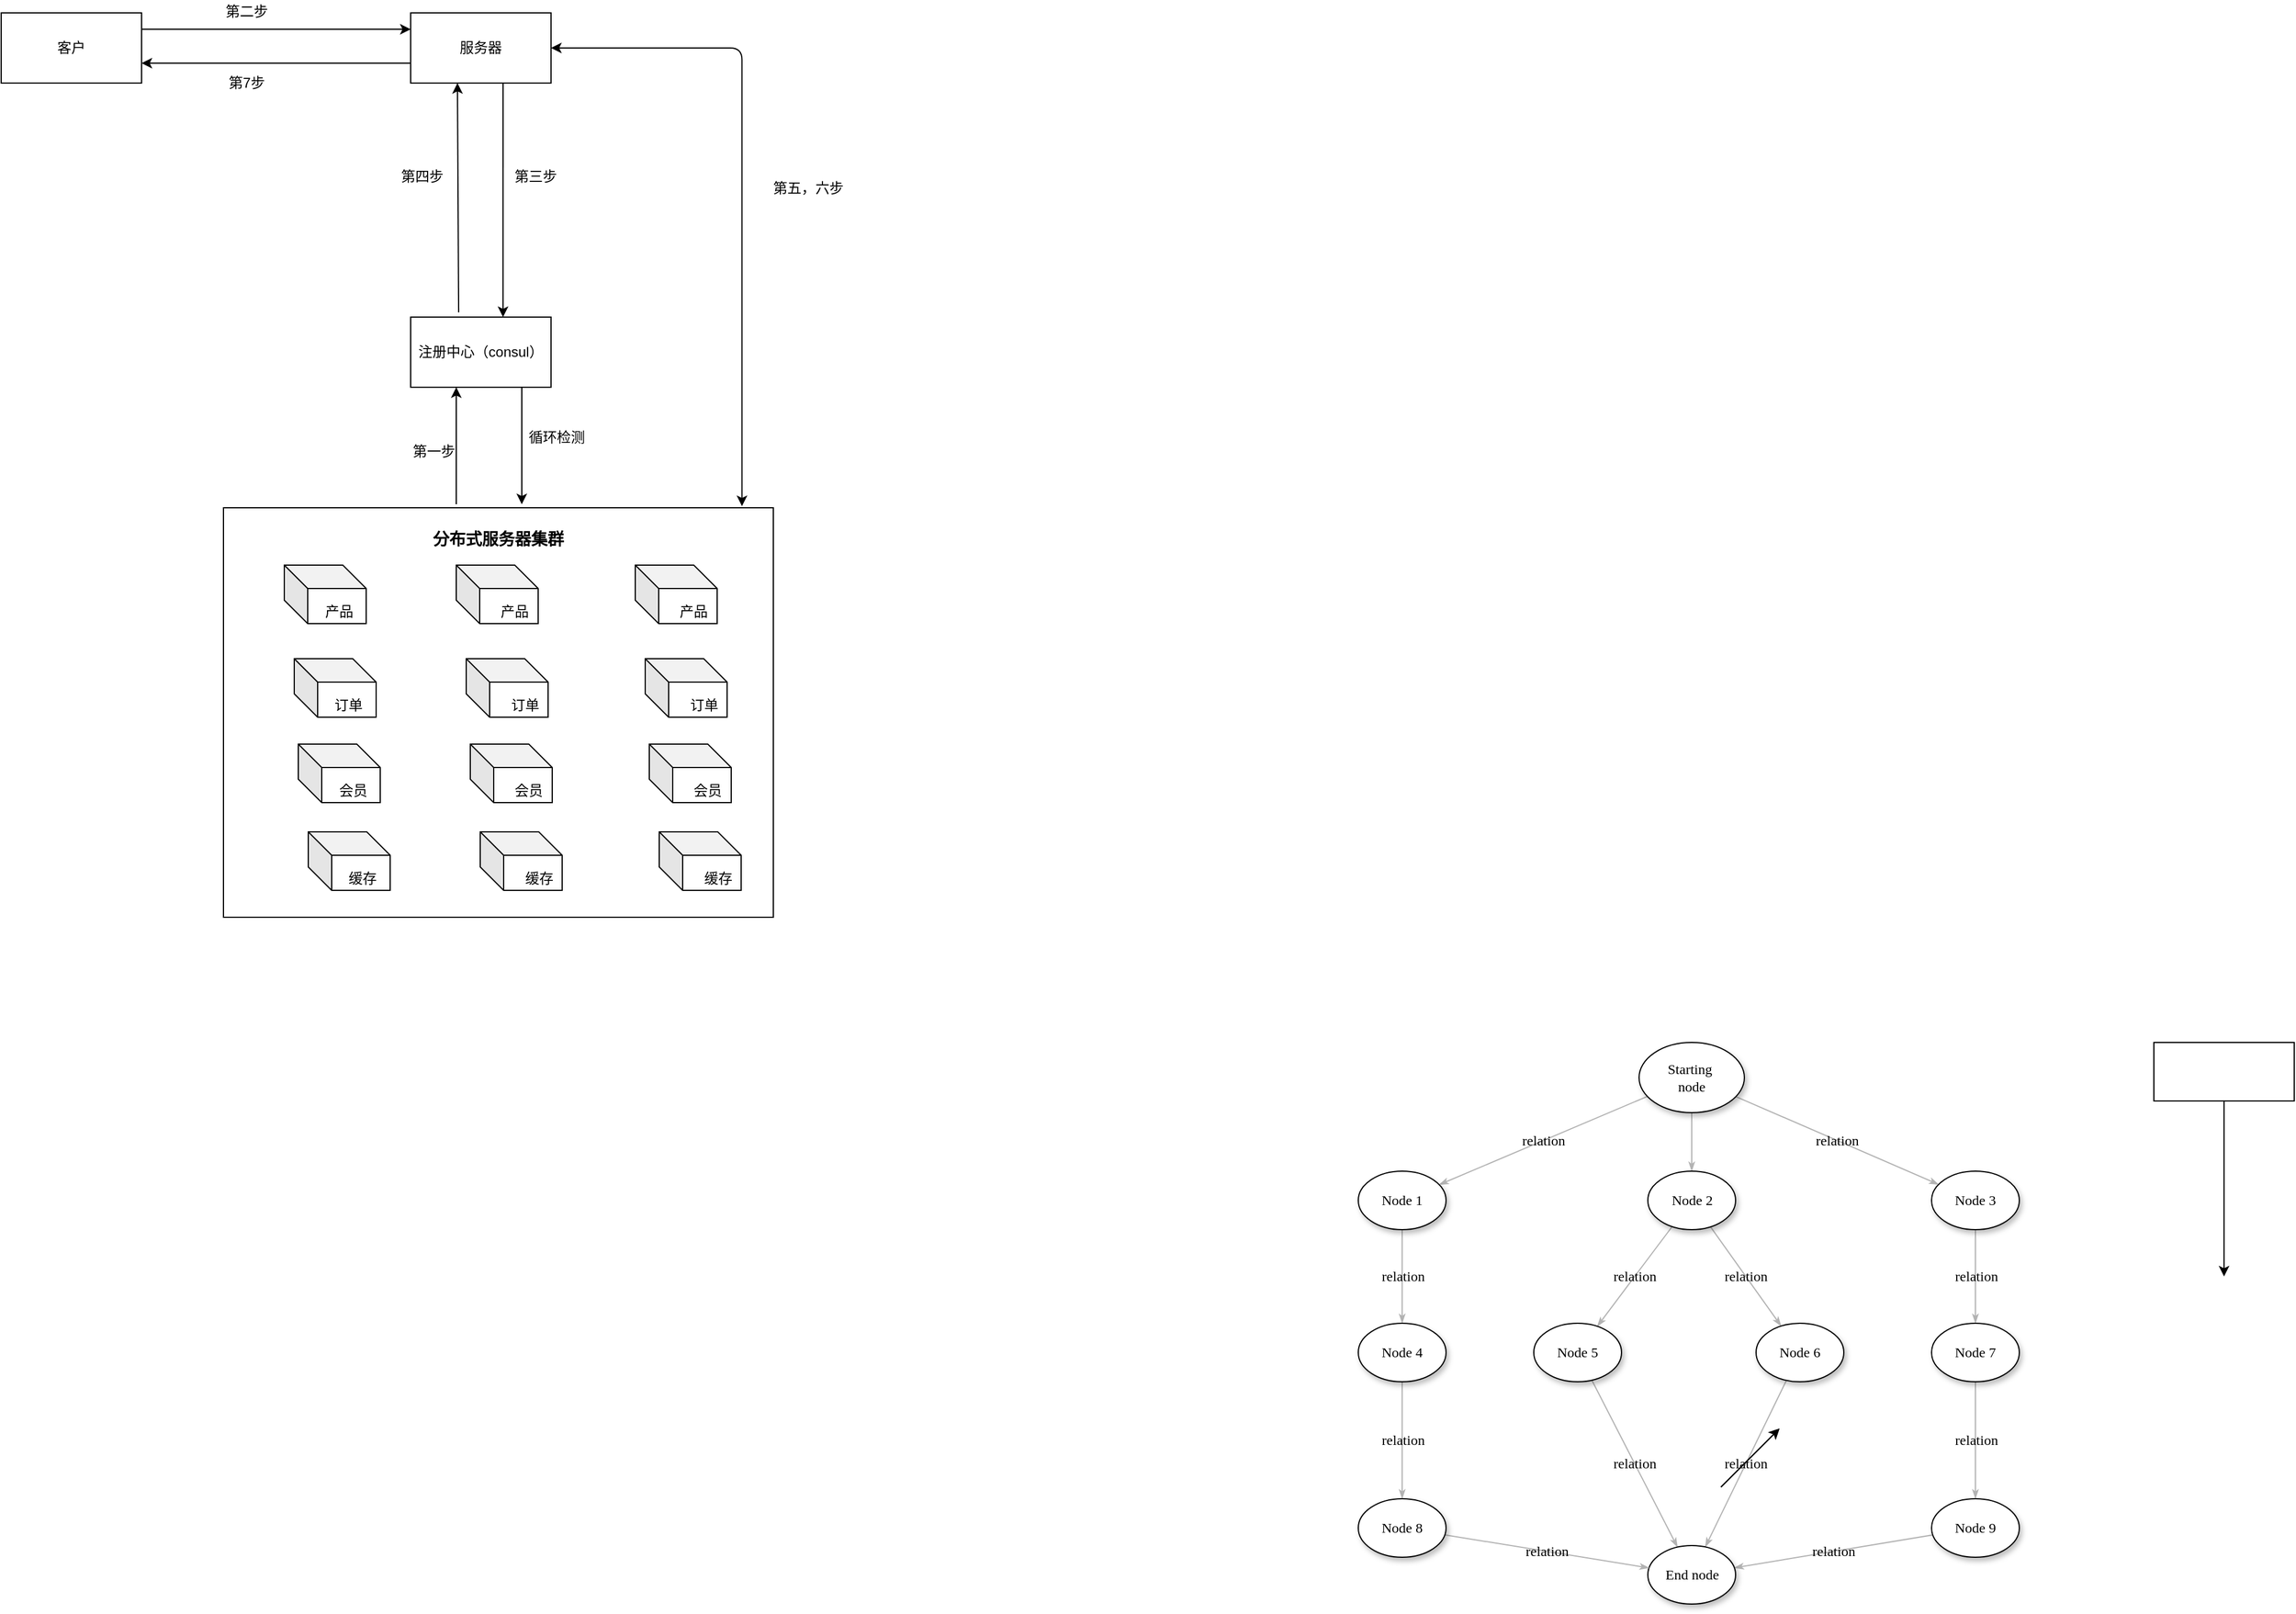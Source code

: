 <mxfile version="13.5.3" type="github">
  <diagram name="Page-1" id="42789a77-a242-8287-6e28-9cd8cfd52e62">
    <mxGraphModel dx="2522" dy="1705" grid="1" gridSize="10" guides="1" tooltips="1" connect="1" arrows="1" fold="1" page="1" pageScale="1" pageWidth="1100" pageHeight="850" background="#ffffff" math="0" shadow="0">
      <root>
        <mxCell id="0" />
        <mxCell id="1" parent="0" />
        <mxCell id="1ea317790d2ca983-12" style="edgeStyle=none;rounded=1;html=1;labelBackgroundColor=none;startArrow=none;startFill=0;startSize=5;endArrow=classicThin;endFill=1;endSize=5;jettySize=auto;orthogonalLoop=1;strokeColor=#B3B3B3;strokeWidth=1;fontFamily=Verdana;fontSize=12" parent="1" source="1ea317790d2ca983-1" target="1ea317790d2ca983-2" edge="1">
          <mxGeometry relative="1" as="geometry" />
        </mxCell>
        <mxCell id="1ea317790d2ca983-13" value="relation" style="edgeStyle=none;rounded=1;html=1;labelBackgroundColor=none;startArrow=none;startFill=0;startSize=5;endArrow=classicThin;endFill=1;endSize=5;jettySize=auto;orthogonalLoop=1;strokeColor=#B3B3B3;strokeWidth=1;fontFamily=Verdana;fontSize=12" parent="1" source="1ea317790d2ca983-1" target="1ea317790d2ca983-9" edge="1">
          <mxGeometry relative="1" as="geometry" />
        </mxCell>
        <mxCell id="1ea317790d2ca983-14" value="relation" style="edgeStyle=none;rounded=1;html=1;labelBackgroundColor=none;startArrow=none;startFill=0;startSize=5;endArrow=classicThin;endFill=1;endSize=5;jettySize=auto;orthogonalLoop=1;strokeColor=#B3B3B3;strokeWidth=1;fontFamily=Verdana;fontSize=12" parent="1" source="1ea317790d2ca983-1" target="1ea317790d2ca983-3" edge="1">
          <mxGeometry relative="1" as="geometry" />
        </mxCell>
        <mxCell id="1ea317790d2ca983-1" value="Starting&amp;nbsp;&lt;div&gt;node&lt;/div&gt;" style="ellipse;whiteSpace=wrap;html=1;rounded=0;shadow=1;comic=0;labelBackgroundColor=none;strokeWidth=1;fontFamily=Verdana;fontSize=12;align=center;" parent="1" vertex="1">
          <mxGeometry x="450" y="80" width="90" height="60" as="geometry" />
        </mxCell>
        <mxCell id="1ea317790d2ca983-21" value="relation" style="edgeStyle=none;rounded=1;html=1;labelBackgroundColor=none;startArrow=none;startFill=0;startSize=5;endArrow=classicThin;endFill=1;endSize=5;jettySize=auto;orthogonalLoop=1;strokeColor=#B3B3B3;strokeWidth=1;fontFamily=Verdana;fontSize=12" parent="1" source="1ea317790d2ca983-2" target="1ea317790d2ca983-7" edge="1">
          <mxGeometry relative="1" as="geometry" />
        </mxCell>
        <mxCell id="1ea317790d2ca983-22" value="relation" style="edgeStyle=none;rounded=1;html=1;labelBackgroundColor=none;startArrow=none;startFill=0;startSize=5;endArrow=classicThin;endFill=1;endSize=5;jettySize=auto;orthogonalLoop=1;strokeColor=#B3B3B3;strokeWidth=1;fontFamily=Verdana;fontSize=12" parent="1" source="1ea317790d2ca983-2" target="1ea317790d2ca983-6" edge="1">
          <mxGeometry relative="1" as="geometry" />
        </mxCell>
        <mxCell id="1ea317790d2ca983-2" value="&lt;span&gt;Node 2&lt;/span&gt;" style="ellipse;whiteSpace=wrap;html=1;rounded=0;shadow=1;comic=0;labelBackgroundColor=none;strokeWidth=1;fontFamily=Verdana;fontSize=12;align=center;" parent="1" vertex="1">
          <mxGeometry x="457.5" y="190" width="75" height="50" as="geometry" />
        </mxCell>
        <mxCell id="1ea317790d2ca983-15" value="relation" style="edgeStyle=none;rounded=1;html=1;labelBackgroundColor=none;startArrow=none;startFill=0;startSize=5;endArrow=classicThin;endFill=1;endSize=5;jettySize=auto;orthogonalLoop=1;strokeColor=#B3B3B3;strokeWidth=1;fontFamily=Verdana;fontSize=12" parent="1" source="1ea317790d2ca983-3" target="1ea317790d2ca983-4" edge="1">
          <mxGeometry relative="1" as="geometry" />
        </mxCell>
        <mxCell id="1ea317790d2ca983-3" value="&lt;span&gt;Node 3&lt;/span&gt;" style="ellipse;whiteSpace=wrap;html=1;rounded=0;shadow=1;comic=0;labelBackgroundColor=none;strokeWidth=1;fontFamily=Verdana;fontSize=12;align=center;" parent="1" vertex="1">
          <mxGeometry x="700" y="190" width="75" height="50" as="geometry" />
        </mxCell>
        <mxCell id="1ea317790d2ca983-16" value="relation" style="edgeStyle=none;rounded=1;html=1;labelBackgroundColor=none;startArrow=none;startFill=0;startSize=5;endArrow=classicThin;endFill=1;endSize=5;jettySize=auto;orthogonalLoop=1;strokeColor=#B3B3B3;strokeWidth=1;fontFamily=Verdana;fontSize=12" parent="1" source="1ea317790d2ca983-4" target="1ea317790d2ca983-5" edge="1">
          <mxGeometry relative="1" as="geometry" />
        </mxCell>
        <mxCell id="1ea317790d2ca983-4" value="&lt;span&gt;Node 7&lt;/span&gt;" style="ellipse;whiteSpace=wrap;html=1;rounded=0;shadow=1;comic=0;labelBackgroundColor=none;strokeWidth=1;fontFamily=Verdana;fontSize=12;align=center;" parent="1" vertex="1">
          <mxGeometry x="700" y="320" width="75" height="50" as="geometry" />
        </mxCell>
        <mxCell id="1ea317790d2ca983-17" value="relation" style="edgeStyle=none;rounded=1;html=1;labelBackgroundColor=none;startArrow=none;startFill=0;startSize=5;endArrow=classicThin;endFill=1;endSize=5;jettySize=auto;orthogonalLoop=1;strokeColor=#B3B3B3;strokeWidth=1;fontFamily=Verdana;fontSize=12" parent="1" source="1ea317790d2ca983-5" target="1ea317790d2ca983-8" edge="1">
          <mxGeometry relative="1" as="geometry" />
        </mxCell>
        <mxCell id="1ea317790d2ca983-5" value="&lt;span&gt;Node 9&lt;/span&gt;" style="ellipse;whiteSpace=wrap;html=1;rounded=0;shadow=1;comic=0;labelBackgroundColor=none;strokeWidth=1;fontFamily=Verdana;fontSize=12;align=center;" parent="1" vertex="1">
          <mxGeometry x="700" y="470" width="75" height="50" as="geometry" />
        </mxCell>
        <mxCell id="1ea317790d2ca983-23" value="relation" style="edgeStyle=none;rounded=1;html=1;labelBackgroundColor=none;startArrow=none;startFill=0;startSize=5;endArrow=classicThin;endFill=1;endSize=5;jettySize=auto;orthogonalLoop=1;strokeColor=#B3B3B3;strokeWidth=1;fontFamily=Verdana;fontSize=12" parent="1" source="1ea317790d2ca983-6" target="1ea317790d2ca983-8" edge="1">
          <mxGeometry relative="1" as="geometry" />
        </mxCell>
        <mxCell id="1ea317790d2ca983-6" value="&lt;span&gt;Node 6&lt;/span&gt;" style="ellipse;whiteSpace=wrap;html=1;rounded=0;shadow=1;comic=0;labelBackgroundColor=none;strokeWidth=1;fontFamily=Verdana;fontSize=12;align=center;" parent="1" vertex="1">
          <mxGeometry x="550" y="320" width="75" height="50" as="geometry" />
        </mxCell>
        <mxCell id="1ea317790d2ca983-24" value="relation" style="edgeStyle=none;rounded=1;html=1;labelBackgroundColor=none;startArrow=none;startFill=0;startSize=5;endArrow=classicThin;endFill=1;endSize=5;jettySize=auto;orthogonalLoop=1;strokeColor=#B3B3B3;strokeWidth=1;fontFamily=Verdana;fontSize=12" parent="1" source="1ea317790d2ca983-7" target="1ea317790d2ca983-8" edge="1">
          <mxGeometry relative="1" as="geometry" />
        </mxCell>
        <mxCell id="1ea317790d2ca983-7" value="&lt;span&gt;Node 5&lt;/span&gt;" style="ellipse;whiteSpace=wrap;html=1;rounded=0;shadow=1;comic=0;labelBackgroundColor=none;strokeWidth=1;fontFamily=Verdana;fontSize=12;align=center;" parent="1" vertex="1">
          <mxGeometry x="360" y="320" width="75" height="50" as="geometry" />
        </mxCell>
        <mxCell id="1ea317790d2ca983-8" value="End node" style="ellipse;whiteSpace=wrap;html=1;rounded=0;shadow=1;comic=0;labelBackgroundColor=none;strokeWidth=1;fontFamily=Verdana;fontSize=12;align=center;" parent="1" vertex="1">
          <mxGeometry x="457.5" y="510" width="75" height="50" as="geometry" />
        </mxCell>
        <mxCell id="1ea317790d2ca983-19" value="relation" style="edgeStyle=none;rounded=1;html=1;labelBackgroundColor=none;startArrow=none;startFill=0;startSize=5;endArrow=classicThin;endFill=1;endSize=5;jettySize=auto;orthogonalLoop=1;strokeColor=#B3B3B3;strokeWidth=1;fontFamily=Verdana;fontSize=12" parent="1" source="1ea317790d2ca983-9" target="1ea317790d2ca983-10" edge="1">
          <mxGeometry relative="1" as="geometry" />
        </mxCell>
        <mxCell id="1ea317790d2ca983-9" value="Node 1" style="ellipse;whiteSpace=wrap;html=1;rounded=0;shadow=1;comic=0;labelBackgroundColor=none;strokeWidth=1;fontFamily=Verdana;fontSize=12;align=center;" parent="1" vertex="1">
          <mxGeometry x="210" y="190" width="75" height="50" as="geometry" />
        </mxCell>
        <mxCell id="1ea317790d2ca983-20" value="relation" style="edgeStyle=none;rounded=1;html=1;labelBackgroundColor=none;startArrow=none;startFill=0;startSize=5;endArrow=classicThin;endFill=1;endSize=5;jettySize=auto;orthogonalLoop=1;strokeColor=#B3B3B3;strokeWidth=1;fontFamily=Verdana;fontSize=12" parent="1" source="1ea317790d2ca983-10" target="1ea317790d2ca983-11" edge="1">
          <mxGeometry relative="1" as="geometry" />
        </mxCell>
        <mxCell id="1ea317790d2ca983-10" value="&lt;span&gt;Node 4&lt;/span&gt;" style="ellipse;whiteSpace=wrap;html=1;rounded=0;shadow=1;comic=0;labelBackgroundColor=none;strokeWidth=1;fontFamily=Verdana;fontSize=12;align=center;" parent="1" vertex="1">
          <mxGeometry x="210" y="320" width="75" height="50" as="geometry" />
        </mxCell>
        <mxCell id="1ea317790d2ca983-18" value="relation" style="edgeStyle=none;rounded=1;html=1;labelBackgroundColor=none;startArrow=none;startFill=0;startSize=5;endArrow=classicThin;endFill=1;endSize=5;jettySize=auto;orthogonalLoop=1;strokeColor=#B3B3B3;strokeWidth=1;fontFamily=Verdana;fontSize=12" parent="1" source="1ea317790d2ca983-11" target="1ea317790d2ca983-8" edge="1">
          <mxGeometry relative="1" as="geometry" />
        </mxCell>
        <mxCell id="1ea317790d2ca983-11" value="&lt;span&gt;Node 8&lt;/span&gt;" style="ellipse;whiteSpace=wrap;html=1;rounded=0;shadow=1;comic=0;labelBackgroundColor=none;strokeWidth=1;fontFamily=Verdana;fontSize=12;align=center;" parent="1" vertex="1">
          <mxGeometry x="210" y="470" width="75" height="50" as="geometry" />
        </mxCell>
        <mxCell id="1q58vJU3FzAGv_SneIFp-2" value="" style="rounded=0;whiteSpace=wrap;html=1;" vertex="1" parent="1">
          <mxGeometry x="890" y="80" width="120" height="50" as="geometry" />
        </mxCell>
        <mxCell id="1q58vJU3FzAGv_SneIFp-3" value="" style="endArrow=classic;html=1;" edge="1" parent="1">
          <mxGeometry width="50" height="50" relative="1" as="geometry">
            <mxPoint x="520" y="460" as="sourcePoint" />
            <mxPoint x="570" y="410" as="targetPoint" />
          </mxGeometry>
        </mxCell>
        <mxCell id="1q58vJU3FzAGv_SneIFp-4" value="" style="endArrow=classic;html=1;" edge="1" parent="1">
          <mxGeometry width="50" height="50" relative="1" as="geometry">
            <mxPoint x="520" y="460" as="sourcePoint" />
            <mxPoint x="570" y="410" as="targetPoint" />
          </mxGeometry>
        </mxCell>
        <mxCell id="1q58vJU3FzAGv_SneIFp-5" value="" style="endArrow=classic;html=1;exitX=0.5;exitY=1;exitDx=0;exitDy=0;" edge="1" parent="1" source="1q58vJU3FzAGv_SneIFp-2">
          <mxGeometry width="50" height="50" relative="1" as="geometry">
            <mxPoint x="940" y="200" as="sourcePoint" />
            <mxPoint x="950" y="280" as="targetPoint" />
          </mxGeometry>
        </mxCell>
        <mxCell id="1q58vJU3FzAGv_SneIFp-8" value="服务器" style="rounded=0;whiteSpace=wrap;html=1;" vertex="1" parent="1">
          <mxGeometry x="-600" y="-800" width="120" height="60" as="geometry" />
        </mxCell>
        <mxCell id="1q58vJU3FzAGv_SneIFp-9" value="" style="endArrow=classic;html=1;entryX=0.658;entryY=0;entryDx=0;entryDy=0;entryPerimeter=0;" edge="1" parent="1" target="1q58vJU3FzAGv_SneIFp-10">
          <mxGeometry width="50" height="50" relative="1" as="geometry">
            <mxPoint x="-521" y="-740" as="sourcePoint" />
            <mxPoint x="-710" y="-680" as="targetPoint" />
          </mxGeometry>
        </mxCell>
        <mxCell id="1q58vJU3FzAGv_SneIFp-10" value="注册中心（consul）" style="rounded=0;whiteSpace=wrap;html=1;" vertex="1" parent="1">
          <mxGeometry x="-600" y="-540" width="120" height="60" as="geometry" />
        </mxCell>
        <mxCell id="1q58vJU3FzAGv_SneIFp-11" value="" style="endArrow=classic;html=1;exitX=0.342;exitY=-0.067;exitDx=0;exitDy=0;exitPerimeter=0;" edge="1" parent="1" source="1q58vJU3FzAGv_SneIFp-10">
          <mxGeometry width="50" height="50" relative="1" as="geometry">
            <mxPoint x="-560" y="-670" as="sourcePoint" />
            <mxPoint x="-560" y="-740" as="targetPoint" />
          </mxGeometry>
        </mxCell>
        <mxCell id="1q58vJU3FzAGv_SneIFp-13" value="" style="rounded=0;whiteSpace=wrap;html=1;" vertex="1" parent="1">
          <mxGeometry x="-760" y="-377" width="470" height="350" as="geometry" />
        </mxCell>
        <mxCell id="1q58vJU3FzAGv_SneIFp-29" value="" style="endArrow=classic;html=1;" edge="1" parent="1">
          <mxGeometry width="50" height="50" relative="1" as="geometry">
            <mxPoint x="-561" y="-380" as="sourcePoint" />
            <mxPoint x="-561" y="-480" as="targetPoint" />
          </mxGeometry>
        </mxCell>
        <mxCell id="1q58vJU3FzAGv_SneIFp-30" value="" style="endArrow=classic;html=1;" edge="1" parent="1">
          <mxGeometry width="50" height="50" relative="1" as="geometry">
            <mxPoint x="-505" y="-480" as="sourcePoint" />
            <mxPoint x="-505" y="-380" as="targetPoint" />
          </mxGeometry>
        </mxCell>
        <mxCell id="1q58vJU3FzAGv_SneIFp-31" value="客户" style="rounded=0;whiteSpace=wrap;html=1;" vertex="1" parent="1">
          <mxGeometry x="-950" y="-800" width="120" height="60" as="geometry" />
        </mxCell>
        <mxCell id="1q58vJU3FzAGv_SneIFp-32" value="" style="endArrow=classic;html=1;entryX=0;entryY=0.5;entryDx=0;entryDy=0;exitX=1;exitY=0.5;exitDx=0;exitDy=0;" edge="1" parent="1">
          <mxGeometry width="50" height="50" relative="1" as="geometry">
            <mxPoint x="-830" y="-786" as="sourcePoint" />
            <mxPoint x="-600" y="-786" as="targetPoint" />
          </mxGeometry>
        </mxCell>
        <mxCell id="1q58vJU3FzAGv_SneIFp-35" value="" style="endArrow=classic;startArrow=classic;html=1;exitX=1;exitY=0.5;exitDx=0;exitDy=0;entryX=0.943;entryY=-0.004;entryDx=0;entryDy=0;entryPerimeter=0;edgeStyle=orthogonalEdgeStyle;" edge="1" parent="1" source="1q58vJU3FzAGv_SneIFp-8" target="1q58vJU3FzAGv_SneIFp-13">
          <mxGeometry width="50" height="50" relative="1" as="geometry">
            <mxPoint x="-420" y="-750" as="sourcePoint" />
            <mxPoint x="-370" y="-800" as="targetPoint" />
          </mxGeometry>
        </mxCell>
        <mxCell id="1q58vJU3FzAGv_SneIFp-36" value="第一步" style="text;html=1;strokeColor=none;fillColor=none;align=center;verticalAlign=middle;whiteSpace=wrap;rounded=0;" vertex="1" parent="1">
          <mxGeometry x="-600" y="-435" width="40" height="20" as="geometry" />
        </mxCell>
        <mxCell id="1q58vJU3FzAGv_SneIFp-37" value="第二步" style="text;html=1;strokeColor=none;fillColor=none;align=center;verticalAlign=middle;whiteSpace=wrap;rounded=0;" vertex="1" parent="1">
          <mxGeometry x="-760" y="-811" width="40" height="20" as="geometry" />
        </mxCell>
        <mxCell id="1q58vJU3FzAGv_SneIFp-38" value="第三步" style="text;html=1;strokeColor=none;fillColor=none;align=center;verticalAlign=middle;whiteSpace=wrap;rounded=0;" vertex="1" parent="1">
          <mxGeometry x="-513" y="-670" width="40" height="20" as="geometry" />
        </mxCell>
        <mxCell id="1q58vJU3FzAGv_SneIFp-39" value="第四步" style="text;html=1;strokeColor=none;fillColor=none;align=center;verticalAlign=middle;whiteSpace=wrap;rounded=0;" vertex="1" parent="1">
          <mxGeometry x="-610" y="-670" width="40" height="20" as="geometry" />
        </mxCell>
        <mxCell id="1q58vJU3FzAGv_SneIFp-40" value="&lt;div&gt;第五，六步&lt;/div&gt;" style="text;html=1;strokeColor=none;fillColor=none;align=center;verticalAlign=middle;whiteSpace=wrap;rounded=0;" vertex="1" parent="1">
          <mxGeometry x="-300" y="-660" width="80" height="20" as="geometry" />
        </mxCell>
        <mxCell id="1q58vJU3FzAGv_SneIFp-41" value="" style="endArrow=classic;html=1;entryX=1;entryY=0.75;entryDx=0;entryDy=0;exitX=0;exitY=0.75;exitDx=0;exitDy=0;" edge="1" parent="1">
          <mxGeometry width="50" height="50" relative="1" as="geometry">
            <mxPoint x="-600" y="-757" as="sourcePoint" />
            <mxPoint x="-830" y="-757" as="targetPoint" />
          </mxGeometry>
        </mxCell>
        <mxCell id="1q58vJU3FzAGv_SneIFp-42" value="第7步" style="text;html=1;strokeColor=none;fillColor=none;align=center;verticalAlign=middle;whiteSpace=wrap;rounded=0;" vertex="1" parent="1">
          <mxGeometry x="-760" y="-750" width="40" height="20" as="geometry" />
        </mxCell>
        <mxCell id="1q58vJU3FzAGv_SneIFp-43" value="循环检测" style="text;html=1;strokeColor=none;fillColor=none;align=center;verticalAlign=middle;whiteSpace=wrap;rounded=0;" vertex="1" parent="1">
          <mxGeometry x="-500" y="-445" width="50" height="15" as="geometry" />
        </mxCell>
        <mxCell id="1q58vJU3FzAGv_SneIFp-44" value="" style="shape=cube;whiteSpace=wrap;html=1;boundedLbl=1;backgroundOutline=1;darkOpacity=0.05;darkOpacity2=0.1;" vertex="1" parent="1">
          <mxGeometry x="-708" y="-328" width="70" height="50" as="geometry" />
        </mxCell>
        <mxCell id="1q58vJU3FzAGv_SneIFp-45" value="" style="shape=cube;whiteSpace=wrap;html=1;boundedLbl=1;backgroundOutline=1;darkOpacity=0.05;darkOpacity2=0.1;" vertex="1" parent="1">
          <mxGeometry x="-561" y="-328" width="70" height="50" as="geometry" />
        </mxCell>
        <mxCell id="1q58vJU3FzAGv_SneIFp-46" value="" style="shape=cube;whiteSpace=wrap;html=1;boundedLbl=1;backgroundOutline=1;darkOpacity=0.05;darkOpacity2=0.1;" vertex="1" parent="1">
          <mxGeometry x="-408" y="-328" width="70" height="50" as="geometry" />
        </mxCell>
        <mxCell id="1q58vJU3FzAGv_SneIFp-47" value="产品" style="text;html=1;strokeColor=none;fillColor=none;align=center;verticalAlign=middle;whiteSpace=wrap;rounded=0;" vertex="1" parent="1">
          <mxGeometry x="-681.5" y="-298" width="40" height="20" as="geometry" />
        </mxCell>
        <mxCell id="1q58vJU3FzAGv_SneIFp-48" value="产品" style="text;html=1;strokeColor=none;fillColor=none;align=center;verticalAlign=middle;whiteSpace=wrap;rounded=0;" vertex="1" parent="1">
          <mxGeometry x="-531" y="-298" width="40" height="20" as="geometry" />
        </mxCell>
        <mxCell id="1q58vJU3FzAGv_SneIFp-49" value="产品" style="text;html=1;strokeColor=none;fillColor=none;align=center;verticalAlign=middle;whiteSpace=wrap;rounded=0;" vertex="1" parent="1">
          <mxGeometry x="-378" y="-298" width="40" height="20" as="geometry" />
        </mxCell>
        <mxCell id="1q58vJU3FzAGv_SneIFp-50" value="" style="shape=cube;whiteSpace=wrap;html=1;boundedLbl=1;backgroundOutline=1;darkOpacity=0.05;darkOpacity2=0.1;" vertex="1" parent="1">
          <mxGeometry x="-699.5" y="-248" width="70" height="50" as="geometry" />
        </mxCell>
        <mxCell id="1q58vJU3FzAGv_SneIFp-51" value="" style="shape=cube;whiteSpace=wrap;html=1;boundedLbl=1;backgroundOutline=1;darkOpacity=0.05;darkOpacity2=0.1;" vertex="1" parent="1">
          <mxGeometry x="-552.5" y="-248" width="70" height="50" as="geometry" />
        </mxCell>
        <mxCell id="1q58vJU3FzAGv_SneIFp-52" value="" style="shape=cube;whiteSpace=wrap;html=1;boundedLbl=1;backgroundOutline=1;darkOpacity=0.05;darkOpacity2=0.1;" vertex="1" parent="1">
          <mxGeometry x="-399.5" y="-248" width="70" height="50" as="geometry" />
        </mxCell>
        <mxCell id="1q58vJU3FzAGv_SneIFp-53" value="订单" style="text;html=1;strokeColor=none;fillColor=none;align=center;verticalAlign=middle;whiteSpace=wrap;rounded=0;" vertex="1" parent="1">
          <mxGeometry x="-673" y="-218" width="40" height="20" as="geometry" />
        </mxCell>
        <mxCell id="1q58vJU3FzAGv_SneIFp-54" value="订单" style="text;html=1;strokeColor=none;fillColor=none;align=center;verticalAlign=middle;whiteSpace=wrap;rounded=0;" vertex="1" parent="1">
          <mxGeometry x="-522.5" y="-218" width="40" height="20" as="geometry" />
        </mxCell>
        <mxCell id="1q58vJU3FzAGv_SneIFp-55" value="订单" style="text;html=1;strokeColor=none;fillColor=none;align=center;verticalAlign=middle;whiteSpace=wrap;rounded=0;" vertex="1" parent="1">
          <mxGeometry x="-369.5" y="-218" width="40" height="20" as="geometry" />
        </mxCell>
        <mxCell id="1q58vJU3FzAGv_SneIFp-56" value="" style="shape=cube;whiteSpace=wrap;html=1;boundedLbl=1;backgroundOutline=1;darkOpacity=0.05;darkOpacity2=0.1;" vertex="1" parent="1">
          <mxGeometry x="-696" y="-175" width="70" height="50" as="geometry" />
        </mxCell>
        <mxCell id="1q58vJU3FzAGv_SneIFp-57" value="" style="shape=cube;whiteSpace=wrap;html=1;boundedLbl=1;backgroundOutline=1;darkOpacity=0.05;darkOpacity2=0.1;" vertex="1" parent="1">
          <mxGeometry x="-549" y="-175" width="70" height="50" as="geometry" />
        </mxCell>
        <mxCell id="1q58vJU3FzAGv_SneIFp-58" value="" style="shape=cube;whiteSpace=wrap;html=1;boundedLbl=1;backgroundOutline=1;darkOpacity=0.05;darkOpacity2=0.1;" vertex="1" parent="1">
          <mxGeometry x="-396" y="-175" width="70" height="50" as="geometry" />
        </mxCell>
        <mxCell id="1q58vJU3FzAGv_SneIFp-59" value="会员" style="text;html=1;strokeColor=none;fillColor=none;align=center;verticalAlign=middle;whiteSpace=wrap;rounded=0;" vertex="1" parent="1">
          <mxGeometry x="-669.5" y="-145" width="40" height="20" as="geometry" />
        </mxCell>
        <mxCell id="1q58vJU3FzAGv_SneIFp-60" value="会员" style="text;html=1;strokeColor=none;fillColor=none;align=center;verticalAlign=middle;whiteSpace=wrap;rounded=0;" vertex="1" parent="1">
          <mxGeometry x="-519" y="-145" width="40" height="20" as="geometry" />
        </mxCell>
        <mxCell id="1q58vJU3FzAGv_SneIFp-61" value="会员" style="text;html=1;strokeColor=none;fillColor=none;align=center;verticalAlign=middle;whiteSpace=wrap;rounded=0;" vertex="1" parent="1">
          <mxGeometry x="-366" y="-145" width="40" height="20" as="geometry" />
        </mxCell>
        <mxCell id="1q58vJU3FzAGv_SneIFp-63" value="&lt;div style=&quot;font-size: 14px&quot;&gt;&lt;b&gt;&lt;font style=&quot;font-size: 14px&quot;&gt;分布式服务器集群&lt;/font&gt;&lt;/b&gt;&lt;/div&gt;" style="text;html=1;strokeColor=none;fillColor=none;align=center;verticalAlign=middle;whiteSpace=wrap;rounded=0;" vertex="1" parent="1">
          <mxGeometry x="-585" y="-360" width="120" height="20" as="geometry" />
        </mxCell>
        <mxCell id="1q58vJU3FzAGv_SneIFp-64" value="" style="shape=cube;whiteSpace=wrap;html=1;boundedLbl=1;backgroundOutline=1;darkOpacity=0.05;darkOpacity2=0.1;" vertex="1" parent="1">
          <mxGeometry x="-687.5" y="-100" width="70" height="50" as="geometry" />
        </mxCell>
        <mxCell id="1q58vJU3FzAGv_SneIFp-65" value="" style="shape=cube;whiteSpace=wrap;html=1;boundedLbl=1;backgroundOutline=1;darkOpacity=0.05;darkOpacity2=0.1;" vertex="1" parent="1">
          <mxGeometry x="-540.5" y="-100" width="70" height="50" as="geometry" />
        </mxCell>
        <mxCell id="1q58vJU3FzAGv_SneIFp-66" value="" style="shape=cube;whiteSpace=wrap;html=1;boundedLbl=1;backgroundOutline=1;darkOpacity=0.05;darkOpacity2=0.1;" vertex="1" parent="1">
          <mxGeometry x="-387.5" y="-100" width="70" height="50" as="geometry" />
        </mxCell>
        <mxCell id="1q58vJU3FzAGv_SneIFp-67" value="缓存" style="text;html=1;strokeColor=none;fillColor=none;align=center;verticalAlign=middle;whiteSpace=wrap;rounded=0;" vertex="1" parent="1">
          <mxGeometry x="-661" y="-70" width="40" height="20" as="geometry" />
        </mxCell>
        <mxCell id="1q58vJU3FzAGv_SneIFp-68" value="缓存" style="text;html=1;strokeColor=none;fillColor=none;align=center;verticalAlign=middle;whiteSpace=wrap;rounded=0;" vertex="1" parent="1">
          <mxGeometry x="-510.5" y="-70" width="40" height="20" as="geometry" />
        </mxCell>
        <mxCell id="1q58vJU3FzAGv_SneIFp-69" value="&lt;div&gt;缓存&lt;/div&gt;" style="text;html=1;strokeColor=none;fillColor=none;align=center;verticalAlign=middle;whiteSpace=wrap;rounded=0;" vertex="1" parent="1">
          <mxGeometry x="-357.5" y="-70" width="40" height="20" as="geometry" />
        </mxCell>
      </root>
    </mxGraphModel>
  </diagram>
</mxfile>
